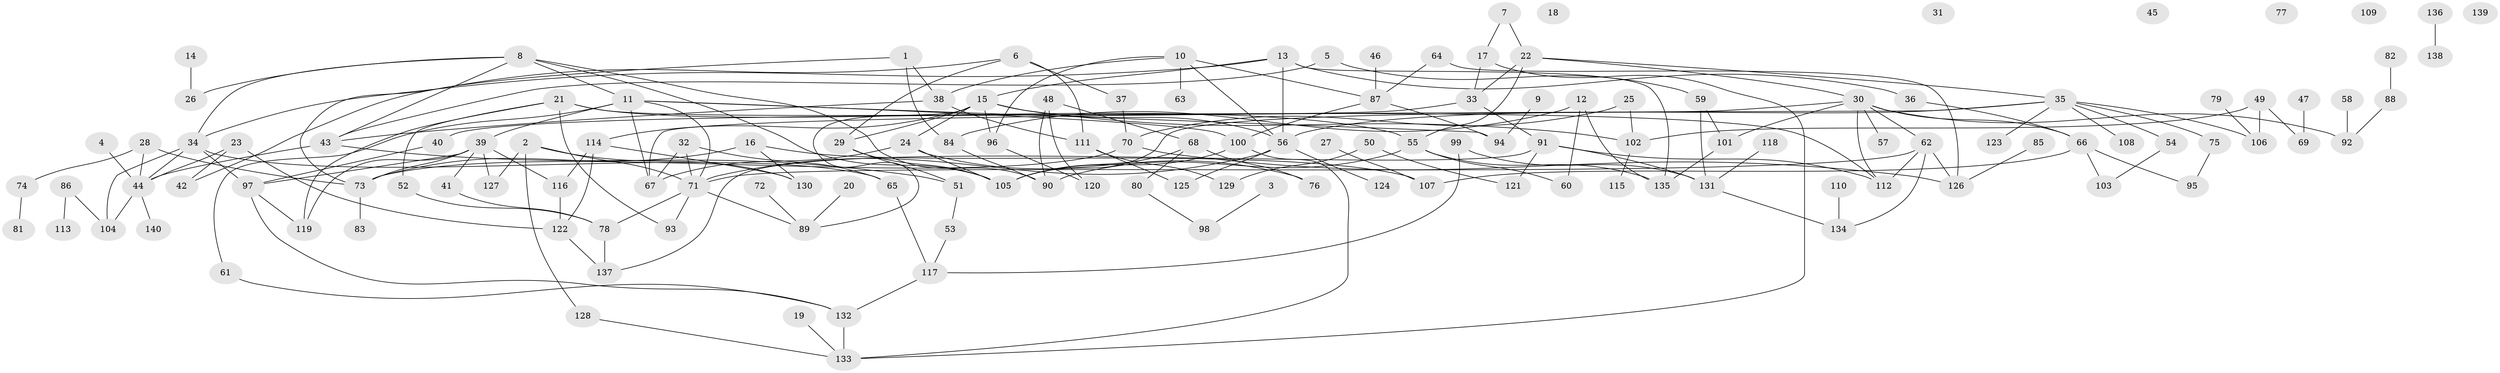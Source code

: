 // coarse degree distribution, {1: 0.30952380952380953, 0: 0.16666666666666666, 2: 0.14285714285714285, 4: 0.07142857142857142, 5: 0.047619047619047616, 10: 0.047619047619047616, 9: 0.023809523809523808, 11: 0.07142857142857142, 3: 0.11904761904761904}
// Generated by graph-tools (version 1.1) at 2025/43/03/04/25 21:43:05]
// undirected, 140 vertices, 204 edges
graph export_dot {
graph [start="1"]
  node [color=gray90,style=filled];
  1;
  2;
  3;
  4;
  5;
  6;
  7;
  8;
  9;
  10;
  11;
  12;
  13;
  14;
  15;
  16;
  17;
  18;
  19;
  20;
  21;
  22;
  23;
  24;
  25;
  26;
  27;
  28;
  29;
  30;
  31;
  32;
  33;
  34;
  35;
  36;
  37;
  38;
  39;
  40;
  41;
  42;
  43;
  44;
  45;
  46;
  47;
  48;
  49;
  50;
  51;
  52;
  53;
  54;
  55;
  56;
  57;
  58;
  59;
  60;
  61;
  62;
  63;
  64;
  65;
  66;
  67;
  68;
  69;
  70;
  71;
  72;
  73;
  74;
  75;
  76;
  77;
  78;
  79;
  80;
  81;
  82;
  83;
  84;
  85;
  86;
  87;
  88;
  89;
  90;
  91;
  92;
  93;
  94;
  95;
  96;
  97;
  98;
  99;
  100;
  101;
  102;
  103;
  104;
  105;
  106;
  107;
  108;
  109;
  110;
  111;
  112;
  113;
  114;
  115;
  116;
  117;
  118;
  119;
  120;
  121;
  122;
  123;
  124;
  125;
  126;
  127;
  128;
  129;
  130;
  131;
  132;
  133;
  134;
  135;
  136;
  137;
  138;
  139;
  140;
  1 -- 38;
  1 -- 73;
  1 -- 84;
  2 -- 71;
  2 -- 127;
  2 -- 128;
  2 -- 130;
  3 -- 98;
  4 -- 44;
  5 -- 43;
  5 -- 59;
  6 -- 29;
  6 -- 37;
  6 -- 42;
  6 -- 111;
  7 -- 17;
  7 -- 22;
  8 -- 11;
  8 -- 26;
  8 -- 34;
  8 -- 43;
  8 -- 90;
  8 -- 105;
  9 -- 94;
  10 -- 38;
  10 -- 56;
  10 -- 63;
  10 -- 87;
  10 -- 96;
  11 -- 39;
  11 -- 61;
  11 -- 67;
  11 -- 71;
  11 -- 94;
  11 -- 100;
  12 -- 60;
  12 -- 84;
  12 -- 135;
  13 -- 15;
  13 -- 34;
  13 -- 36;
  13 -- 56;
  13 -- 135;
  14 -- 26;
  15 -- 24;
  15 -- 29;
  15 -- 56;
  15 -- 89;
  15 -- 96;
  15 -- 102;
  15 -- 114;
  16 -- 73;
  16 -- 107;
  16 -- 130;
  17 -- 33;
  17 -- 133;
  19 -- 133;
  20 -- 89;
  21 -- 52;
  21 -- 55;
  21 -- 93;
  21 -- 112;
  21 -- 119;
  22 -- 30;
  22 -- 33;
  22 -- 35;
  22 -- 55;
  23 -- 42;
  23 -- 44;
  23 -- 122;
  24 -- 67;
  24 -- 76;
  24 -- 105;
  25 -- 70;
  25 -- 102;
  27 -- 107;
  28 -- 44;
  28 -- 73;
  28 -- 74;
  29 -- 51;
  29 -- 105;
  30 -- 57;
  30 -- 62;
  30 -- 66;
  30 -- 92;
  30 -- 101;
  30 -- 105;
  30 -- 112;
  32 -- 65;
  32 -- 67;
  32 -- 71;
  33 -- 40;
  33 -- 91;
  34 -- 44;
  34 -- 65;
  34 -- 97;
  34 -- 104;
  35 -- 54;
  35 -- 56;
  35 -- 67;
  35 -- 75;
  35 -- 106;
  35 -- 108;
  35 -- 123;
  36 -- 66;
  37 -- 70;
  38 -- 43;
  38 -- 111;
  39 -- 41;
  39 -- 73;
  39 -- 97;
  39 -- 116;
  39 -- 119;
  39 -- 127;
  40 -- 97;
  41 -- 78;
  43 -- 44;
  43 -- 51;
  44 -- 104;
  44 -- 140;
  46 -- 87;
  47 -- 69;
  48 -- 68;
  48 -- 90;
  48 -- 120;
  49 -- 69;
  49 -- 102;
  49 -- 106;
  50 -- 121;
  50 -- 129;
  51 -- 53;
  52 -- 78;
  53 -- 117;
  54 -- 103;
  55 -- 60;
  55 -- 90;
  55 -- 135;
  56 -- 71;
  56 -- 124;
  56 -- 125;
  58 -- 92;
  59 -- 101;
  59 -- 131;
  61 -- 132;
  62 -- 71;
  62 -- 112;
  62 -- 126;
  62 -- 134;
  64 -- 87;
  64 -- 126;
  65 -- 117;
  66 -- 95;
  66 -- 103;
  66 -- 107;
  68 -- 76;
  68 -- 80;
  68 -- 105;
  70 -- 73;
  70 -- 126;
  71 -- 78;
  71 -- 89;
  71 -- 93;
  72 -- 89;
  73 -- 83;
  74 -- 81;
  75 -- 95;
  78 -- 137;
  79 -- 106;
  80 -- 98;
  82 -- 88;
  84 -- 90;
  85 -- 126;
  86 -- 104;
  86 -- 113;
  87 -- 94;
  87 -- 100;
  88 -- 92;
  91 -- 112;
  91 -- 121;
  91 -- 131;
  91 -- 137;
  96 -- 120;
  97 -- 119;
  97 -- 132;
  99 -- 117;
  99 -- 131;
  100 -- 105;
  100 -- 133;
  101 -- 135;
  102 -- 115;
  110 -- 134;
  111 -- 125;
  111 -- 129;
  114 -- 116;
  114 -- 122;
  114 -- 130;
  116 -- 122;
  117 -- 132;
  118 -- 131;
  122 -- 137;
  128 -- 133;
  131 -- 134;
  132 -- 133;
  136 -- 138;
}
